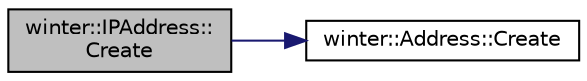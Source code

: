 digraph "winter::IPAddress::Create"
{
 // LATEX_PDF_SIZE
  edge [fontname="Helvetica",fontsize="10",labelfontname="Helvetica",labelfontsize="10"];
  node [fontname="Helvetica",fontsize="10",shape=record];
  rankdir="LR";
  Node1 [label="winter::IPAddress::\lCreate",height=0.2,width=0.4,color="black", fillcolor="grey75", style="filled", fontcolor="black",tooltip="通过域名,IP,服务器名创建IPAddress"];
  Node1 -> Node2 [color="midnightblue",fontsize="10",style="solid",fontname="Helvetica"];
  Node2 [label="winter::Address::Create",height=0.2,width=0.4,color="black", fillcolor="white", style="filled",URL="$classwinter_1_1Address.html#ab248b3f32f184a2721cfaf2c0fecda97",tooltip="通过sockaddr指针创建Address"];
}
